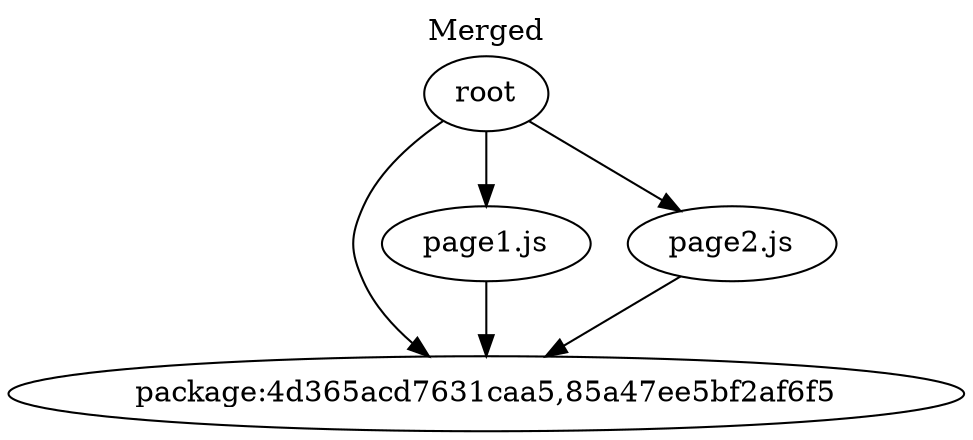 digraph merged {
  labelloc="t";
  label="Merged";
  layout="dot";

  "package:4d365acd7631caa5,85a47ee5bf2af6f5";
  "page1.js";
  "page2.js";
  "root";

  "page1.js" -> "package:4d365acd7631caa5,85a47ee5bf2af6f5";
  "page2.js" -> "package:4d365acd7631caa5,85a47ee5bf2af6f5";
  "root" -> "package:4d365acd7631caa5,85a47ee5bf2af6f5";
  "root" -> "page1.js";
  "root" -> "page2.js";
}
